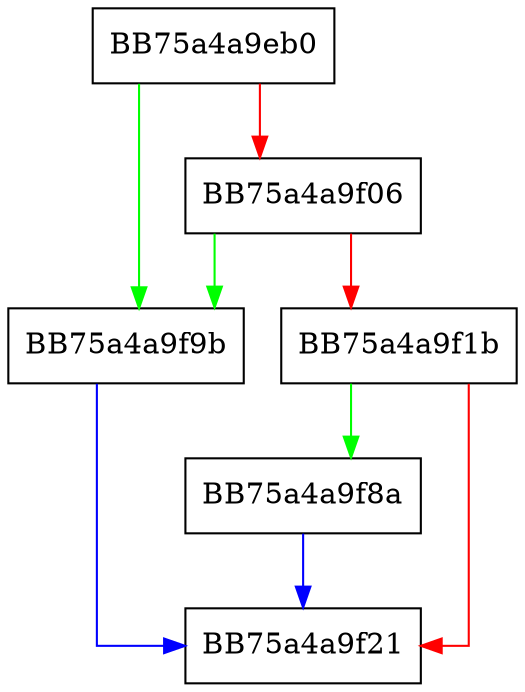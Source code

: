 digraph SSE_ucomisd {
  node [shape="box"];
  graph [splines=ortho];
  BB75a4a9eb0 -> BB75a4a9f9b [color="green"];
  BB75a4a9eb0 -> BB75a4a9f06 [color="red"];
  BB75a4a9f06 -> BB75a4a9f9b [color="green"];
  BB75a4a9f06 -> BB75a4a9f1b [color="red"];
  BB75a4a9f1b -> BB75a4a9f8a [color="green"];
  BB75a4a9f1b -> BB75a4a9f21 [color="red"];
  BB75a4a9f8a -> BB75a4a9f21 [color="blue"];
  BB75a4a9f9b -> BB75a4a9f21 [color="blue"];
}